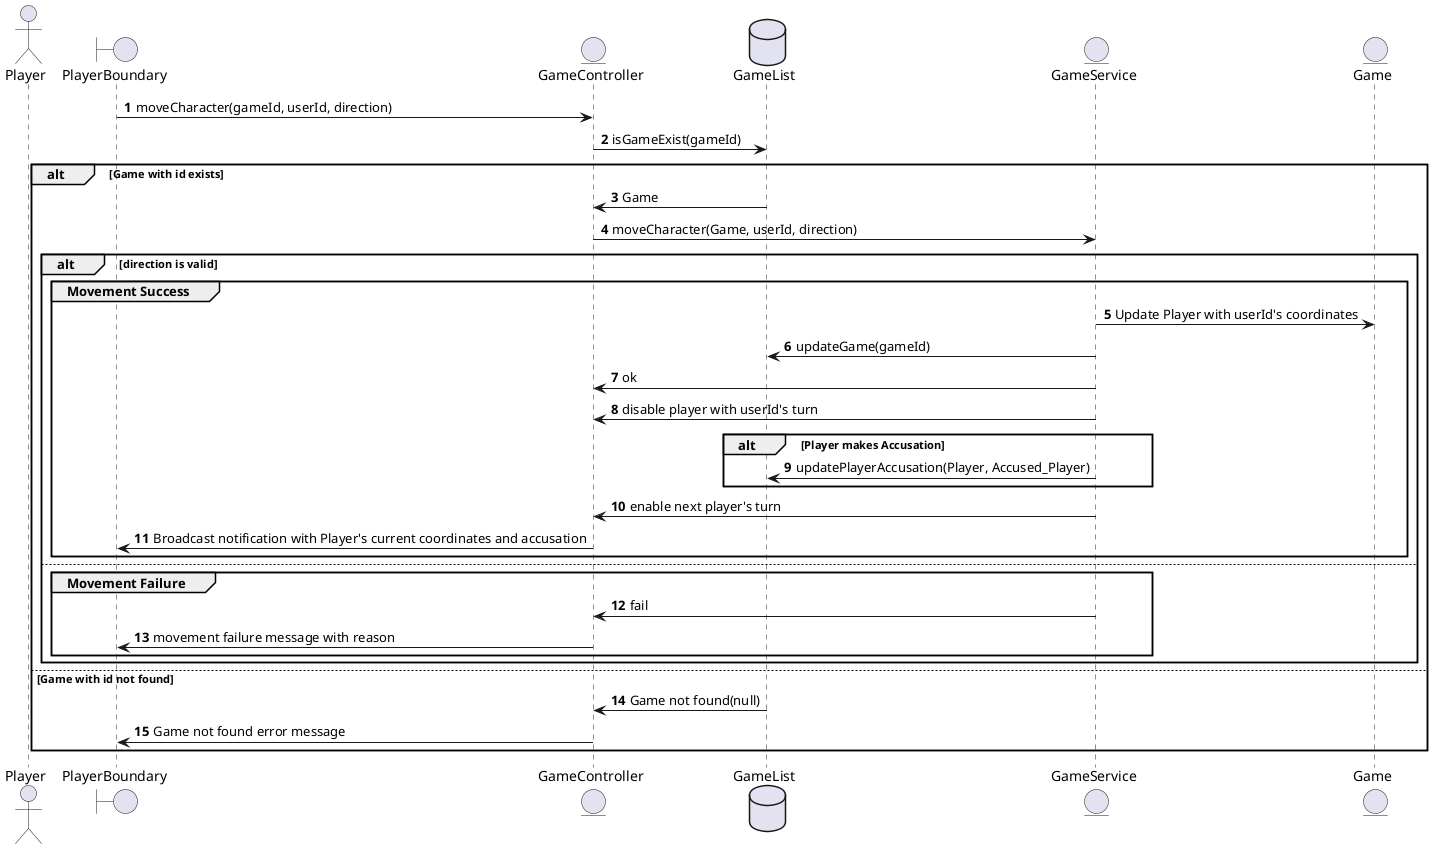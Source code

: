 @startuml

autonumber
actor Player
boundary PlayerBoundary
entity GameController

PlayerBoundary -> GameController: moveCharacter(gameId, userId, direction)
database GameList
entity GameService
entity Game
GameController -> GameList: isGameExist(gameId)

alt Game with id exists
    GameList -> GameController: Game
    GameController -> GameService: moveCharacter(Game, userId, direction)
    alt direction is valid
        group Movement Success
            GameService -> Game: Update Player with userId's coordinates
            GameService -> GameList: updateGame(gameId)
            GameService -> GameController: ok
            GameService -> GameController: disable player with userId's turn
            alt Player makes Accusation
                GameService->GameList:updatePlayerAccusation(Player, Accused_Player)
            end
            GameService -> GameController: enable next player's turn
            GameController -> PlayerBoundary: Broadcast notification with Player's current coordinates and accusation
        end
    else
        group Movement Failure
            GameService -> GameController: fail
            GameController -> PlayerBoundary: movement failure message with reason
        end
    end
else Game with id not found
    GameList -> GameController: Game not found(null)
    GameController -> PlayerBoundary: Game not found error message
end
@enduml